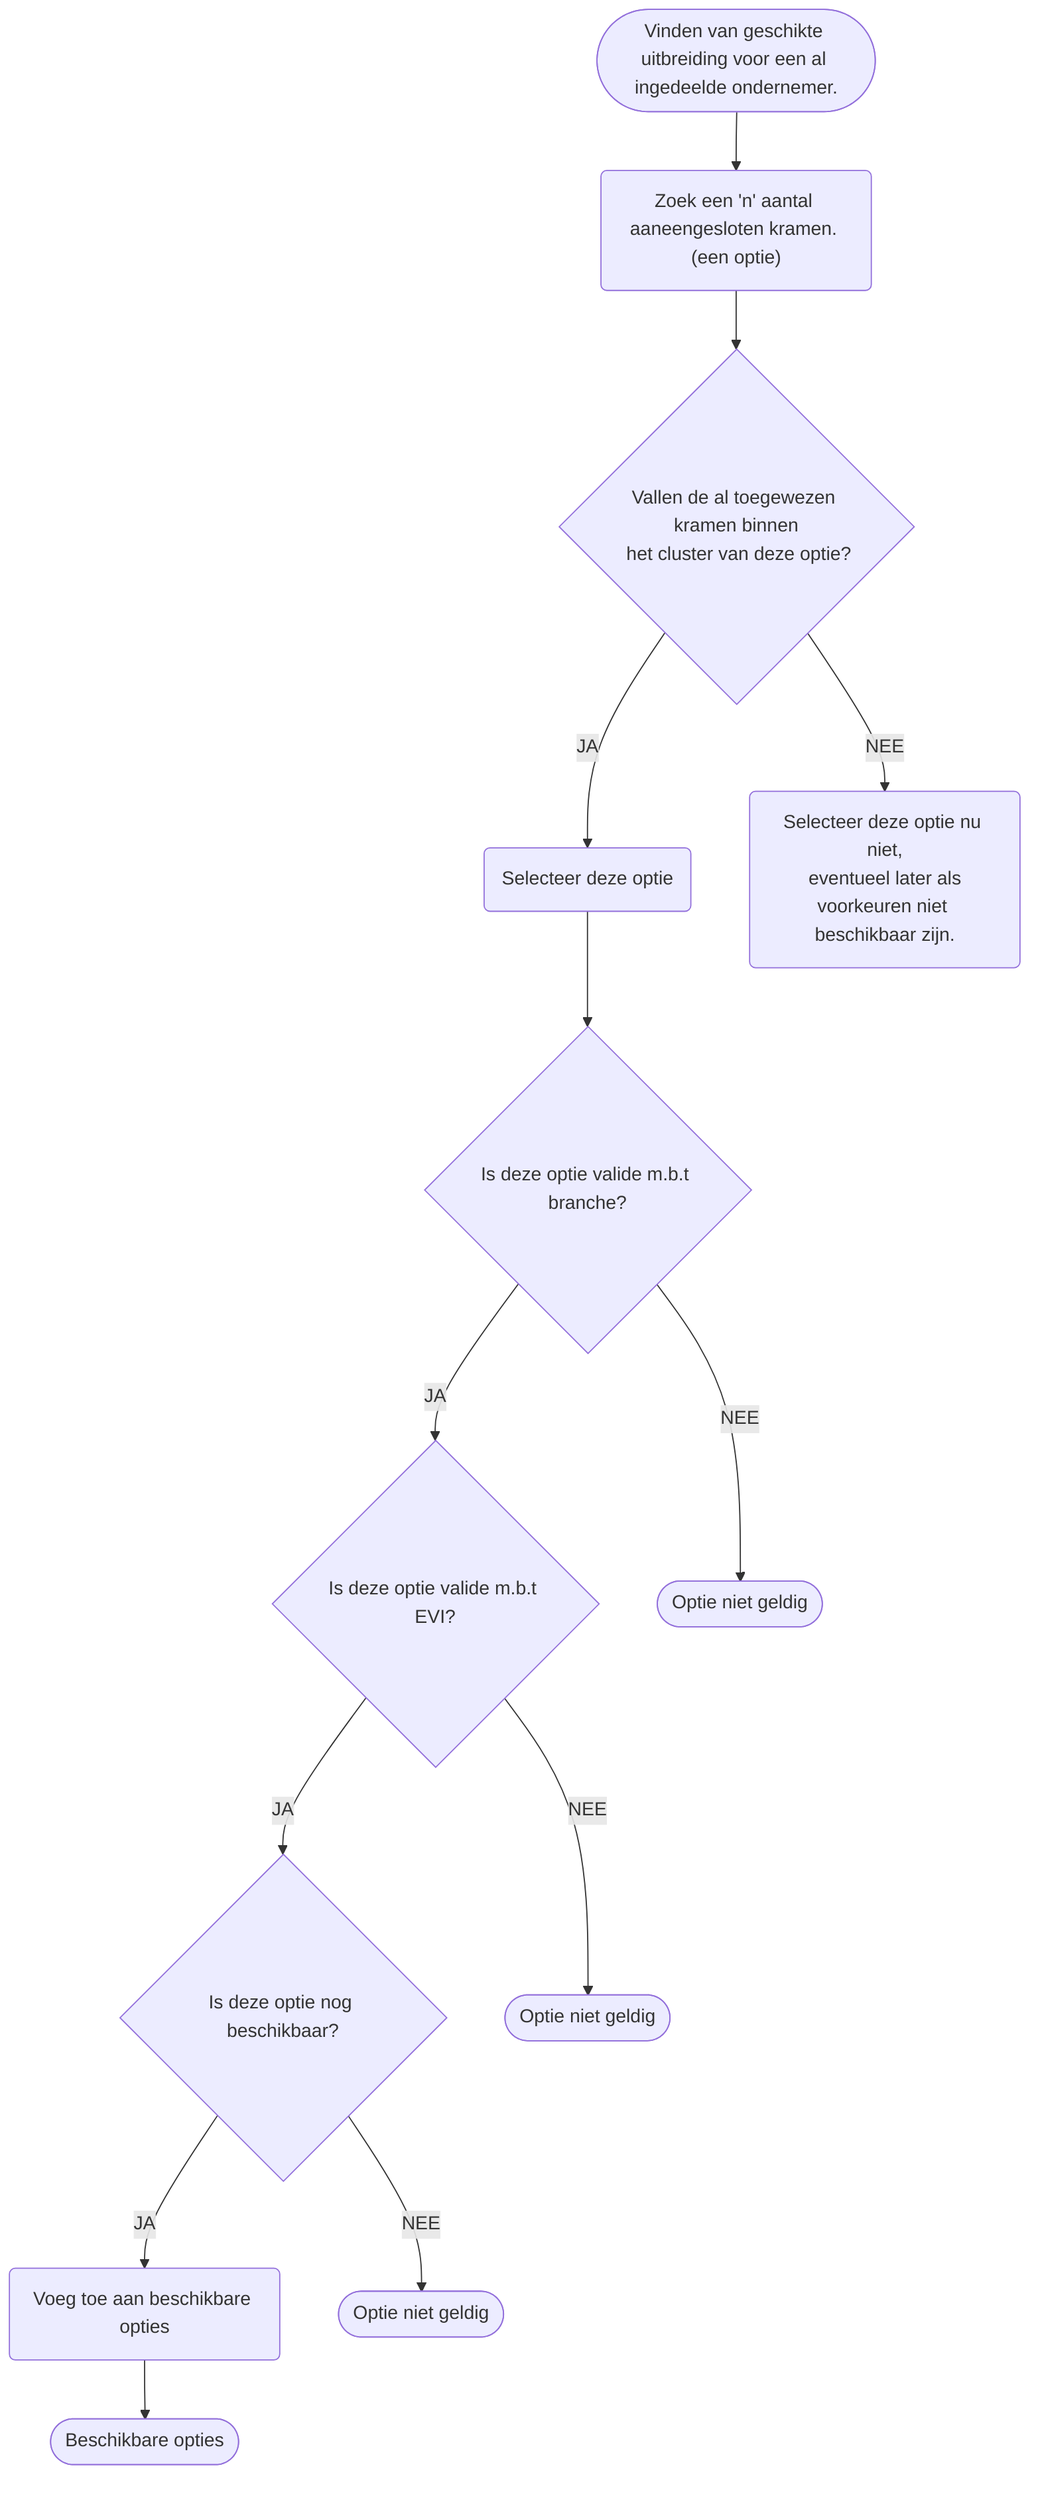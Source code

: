 graph TD
    A([Vinden van geschikte uitbreiding voor een al ingedeelde ondernemer.]) -->
    B("Zoek een 'n' aantal aaneengesloten kramen. (een optie)") -->
    C{Vallen de al toegewezen kramen binnen<br> het cluster van deze optie?}
    C --JA--> C1(Selecteer deze optie) --> D
    C --NEE--> C2(Selecteer deze optie nu niet,<br> eventueel later als voorkeuren niet beschikbaar zijn.)
    D{Is deze optie valide m.b.t branche?}
    D --JA--> E
    D --NEE--> D2([Optie niet geldig])
    E{Is deze optie valide m.b.t EVI?}
    E --JA--> F
    E --NEE--> E2([Optie niet geldig])
    F{Is deze optie nog beschikbaar?}
    F --JA--> OK(Voeg toe aan beschikbare opties) --> DONE
    F --NEE--> F2([Optie niet geldig])
    DONE([Beschikbare opties])